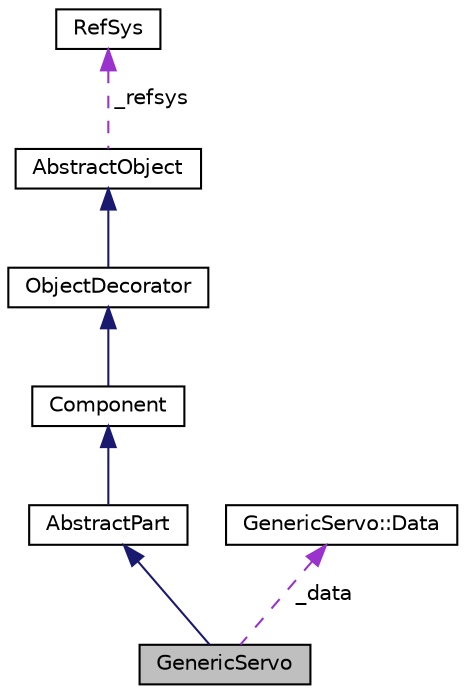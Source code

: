 digraph "GenericServo"
{
  edge [fontname="Helvetica",fontsize="10",labelfontname="Helvetica",labelfontsize="10"];
  node [fontname="Helvetica",fontsize="10",shape=record];
  Node6 [label="GenericServo",height=0.2,width=0.4,color="black", fillcolor="grey75", style="filled", fontcolor="black"];
  Node7 -> Node6 [dir="back",color="midnightblue",fontsize="10",style="solid",fontname="Helvetica"];
  Node7 [label="AbstractPart",height=0.2,width=0.4,color="black", fillcolor="white", style="filled",URL="$classAbstractPart.html",tooltip="Color decorator. "];
  Node8 -> Node7 [dir="back",color="midnightblue",fontsize="10",style="solid",fontname="Helvetica"];
  Node8 [label="Component",height=0.2,width=0.4,color="black", fillcolor="white", style="filled",URL="$classComponent.html",tooltip="Component class. "];
  Node9 -> Node8 [dir="back",color="midnightblue",fontsize="10",style="solid",fontname="Helvetica"];
  Node9 [label="ObjectDecorator",height=0.2,width=0.4,color="black", fillcolor="white", style="filled",URL="$classObjectDecorator.html",tooltip="Abstract object decorator interface. "];
  Node10 -> Node9 [dir="back",color="midnightblue",fontsize="10",style="solid",fontname="Helvetica"];
  Node10 [label="AbstractObject",height=0.2,width=0.4,color="black", fillcolor="white", style="filled",URL="$classAbstractObject.html",tooltip="Abstract object interface. "];
  Node11 -> Node10 [dir="back",color="darkorchid3",fontsize="10",style="dashed",label=" _refsys" ,fontname="Helvetica"];
  Node11 [label="RefSys",height=0.2,width=0.4,color="black", fillcolor="white", style="filled",URL="$classRefSys.html",tooltip="3D point primitive object "];
  Node12 -> Node6 [dir="back",color="darkorchid3",fontsize="10",style="dashed",label=" _data" ,fontname="Helvetica"];
  Node12 [label="GenericServo::Data",height=0.2,width=0.4,color="black", fillcolor="white", style="filled",URL="$structGenericServo_1_1Data.html",tooltip="The Data struct. "];
}
